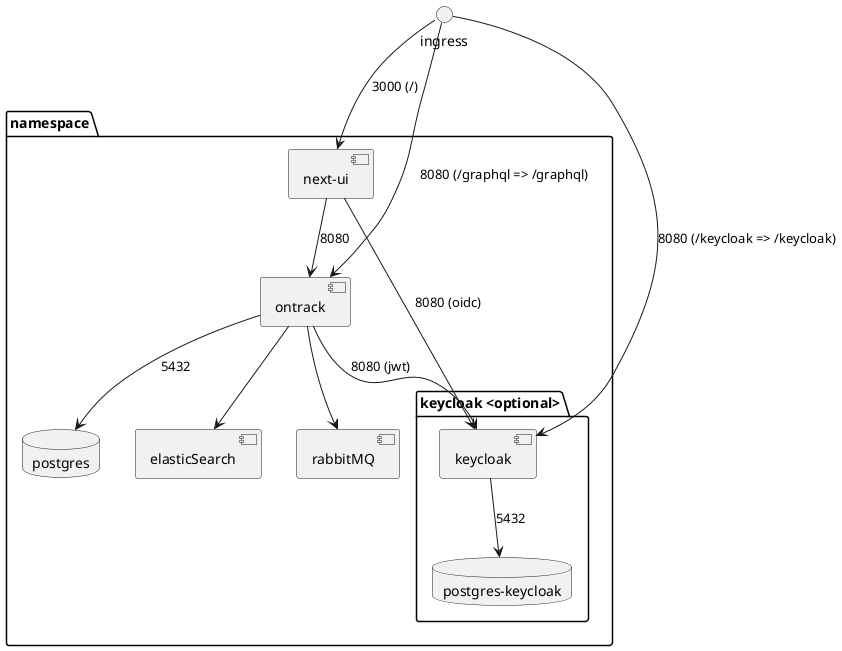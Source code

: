 @startuml

package namespace {
    database postgres
    component ontrack
    component "next-ui" as nextUI
    component elasticSearch
    component rabbitMQ

    package "keycloak <optional>" as keycloak-package {
        database "postgres-keycloak"
        component keycloak
    }
}

nextUI --> ontrack: 8080
ontrack --> postgres: 5432
ontrack --> elasticSearch
ontrack --> rabbitMQ

keycloak --> "postgres-keycloak": 5432

ontrack --> keycloak: 8080 (jwt)
nextUI --> keycloak: 8080 (oidc)

interface ingress

ingress --> nextUI: 3000 (/)
ingress --> keycloak: 8080 (/keycloak => /keycloak)
ingress --> ontrack: 8080 (/graphql => /graphql)

@enduml